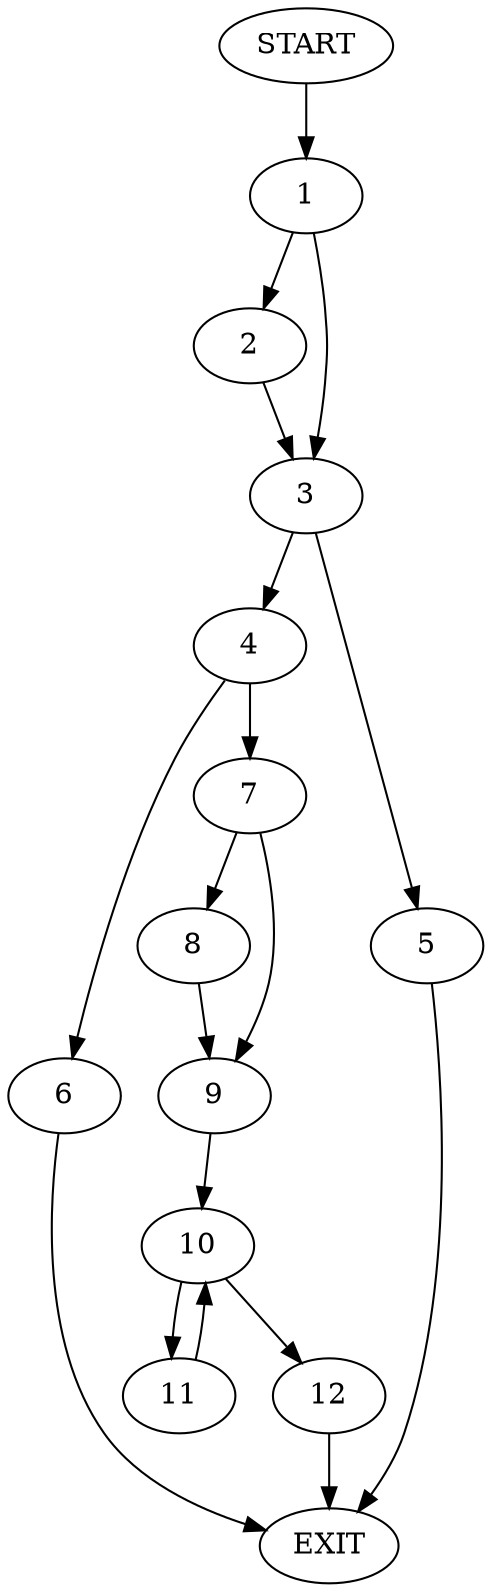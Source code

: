 digraph {
0 [label="START"]
13 [label="EXIT"]
0 -> 1
1 -> 2
1 -> 3
3 -> 4
3 -> 5
2 -> 3
5 -> 13
4 -> 6
4 -> 7
7 -> 8
7 -> 9
6 -> 13
8 -> 9
9 -> 10
10 -> 11
10 -> 12
11 -> 10
12 -> 13
}
